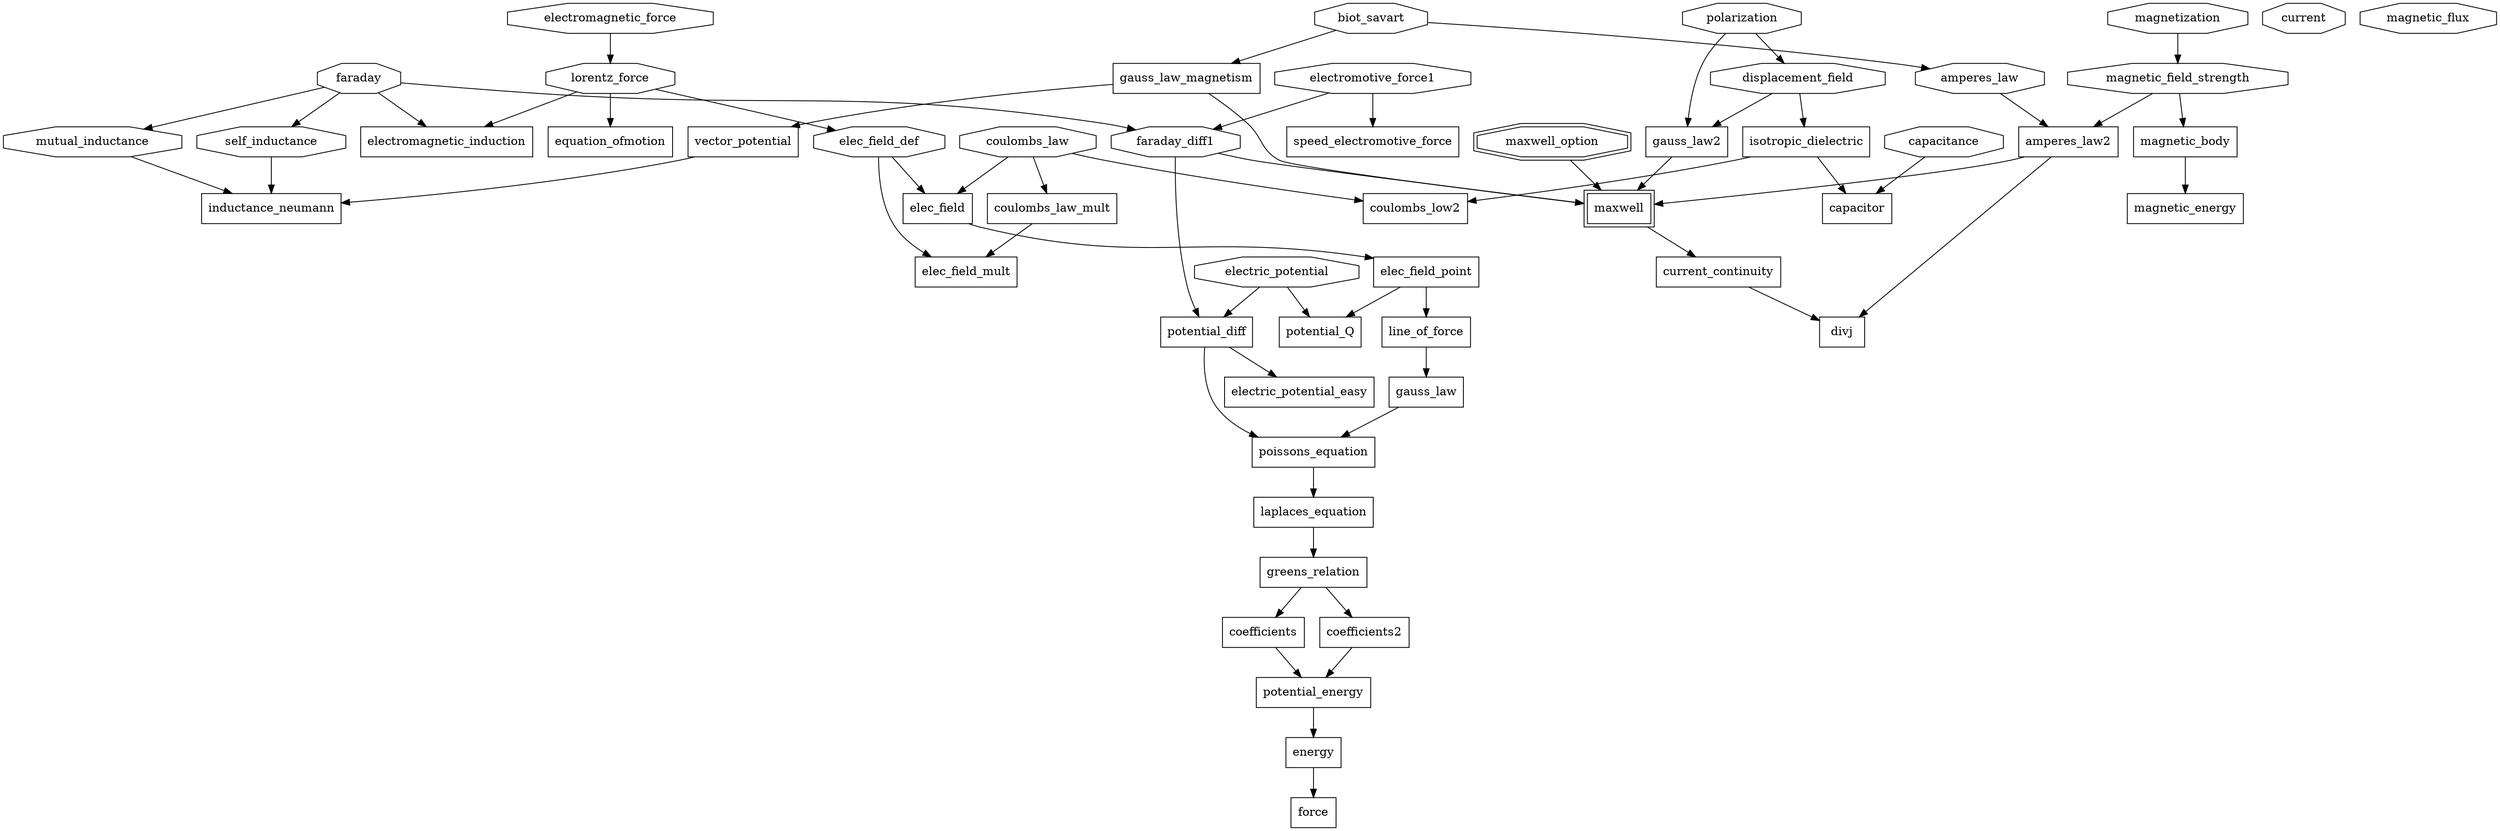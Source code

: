 // dot2tex -tmath --usepdflatex --autosize elec.dot > elec.tex
// pdflatex elec.tex -o elec.pdf
// convert -density 250 elec.pdf elec.jpg
// open ./elec.jpg
// http://www.fauskes.net/code/dot2tex/documentation/

digraph elec {
  d2ttikzedgelabels = true;
  d2tstyleonly = true;
  d2tdocpreamble = "\setlength{\paperwidth}{1200mm}    \
                    \setlength{\paperheight}{550mm}    \
                    \setlength{\pdfpagewidth}{\paperwidth}    \
                    \setlength{\pdfpageheight}{\paperheight}    \
                    \def\cells#1#2{\begin{tabular}{c}#1\\$\displaystyle#2$\end{tabular}}    \
                    \def\cell#1{\begin{tabular}{c}#1\end{tabular}}    \
                    \def\cellss#1#2#3{\begin{tabular}{c}#1\\$\displaystyle#2$\\$\displaystyle#3$\end{tabular}}    \
                    \def\cellsss#1#2#3#4{\begin{tabular}{c}#1\\$\displaystyle#2$\\$\displaystyle#3$\\$\displaystyle#4$\end{tabular}}    \
                    \def\cellssss#1#2#3#4#5{\begin{tabular}{c}#1\\$\displaystyle#2$\\$\displaystyle#3$\\$\displaystyle#4$\\$\displaystyle#5$\end{tabular}}    \
                    \def\dd{\mathrm{d}}    \
                    \def\abs#1{\left|#1\right|}    \
                    \def\curl{\mathop{\mathrm{curl}}}    \
                    \def\grad{\mathop{\mathrm{grad}}}    \
                    \def\diver{\mathop{\mathrm{div}}}";
  graph [
    concentrate = true
    ];
  node [
    shape=box,
    labelfloat = false
      ];
  edge [
    ];
  coulombs_law [ shape = octagon,
               texlbl = "\cells{ Coulomb's law }\
               { \mathbf F = \frac 1 {4\pi\varepsilon_0} \frac{\mathbf r_0 - \mathbf r_1}{{\abs{\mathbf r_0 - \mathbf r_1}}^3}  Q_0Q_1 }" ];
  coulombs_law_mult [ texlbl = "\cells{ Coulomb's law (multiple point charges)}\
  { \mathbf F = \frac {Q_0} {4\pi\varepsilon_0} \sum_i \frac{\mathbf r_0 - \mathbf r_i}{{\abs{\mathbf r_0 - \mathbf r_i}}^3} Q_i }" ];
  coulombs_low2 [ texlbl = "\cells{ Coulomb's law in dielectric }\
  { \mathbf F = \frac 1 {4\pi\varepsilon} \frac{\mathbf r_0 - \mathbf r_1}{{\abs{\mathbf r_0 - \mathbf r_1}}^3}  Q_0Q_1 }" ];
  elec_field [ texlbl = "\cells{Electric field}\
  { \mathbf E = \frac {Q_1} {4\pi\varepsilon_0} \frac{\mathbf r_0 - \mathbf r_1}{{\abs{\mathbf r_0 - \mathbf r_1}}^3}  } "];
  elec_field_point [ texlbl = "\cells{Electric field (a point charge)}\
  { \mathbf E = \frac {Q} {4\pi\varepsilon_0} \frac{1}{{r}^2}  } "];
  elec_field_mult [ texlbl = "\cells{Electric field (multiple point charges)}\
  { \mathbf E = \frac {1} {4\pi\varepsilon_0} \sum_i \frac{\mathbf r_0 - \mathbf r_i}{{\abs{\mathbf r_0 - \mathbf r_i}}^3} Q_i }" ];
  elec_field_def [ shape=octagon,
                 texlbl = "\cells{ Electric field }\
                 { \mathbf {E} = \frac {\mathbf F} {Q}}" ];
  line_of_force [ texlbl = "\cells { Line of force }\
  {Q/\varepsilon_0\text{ lines from charge }Q}" ];
  gauss_law [ texlbl = "\cellss{ Gauss's law }\
  { \text {Electric flux } \mathrm {\varPhi}_E = \oint_S \mathbf E \cdot \dd \mathbf {S}= \frac Q {\varepsilon_0} }\
  { \diver \mathbf E = \frac {\rho} {\varepsilon_0}} " ];
  poissons_equation [ texlbl = "\cells{ Poisson's equation }\
  { \nabla ^ 2 V = - \frac {\rho}{\varepsilon_0}}" ];
  laplaces_equation [ texlbl = "\cells{ Laplace's equation }\
  { \nabla ^ 2 V = 0 }" ];
  electric_potential [ shape = octagon,
                     texlbl = "\cellss { Electric potential }\
                     { V_{p_2p_1} = - \int_{p_1}^{p_2} \mathbf E \cdot \dd \mathbf S }\
  { V = - \int _{\infty} ^{p} \mathbf E \cdot \dd \mathbf S} " ];
  potential_diff [ texlbl = "\cellss { Electric field is conservative }\
  { \curl \mathbf E = 0 \text{ Kirchhoff's voltage law} }\
  { \mathbf E = -\grad V }" ];
  potential_Q [ texlbl = "\cells{ Electric potential due to a point charge }\
  { V = \frac {Q} {4\pi\varepsilon_0 r}} "];
  electric_potential_easy [ texlbl = "\cell{$E = \frac {V} {d}$}" ];
  coefficients [ texlbl = "\cellss{Coefficients of potential}\
  {\begin{pmatrix}V_1\\\vdots\\ V_n\end{pmatrix} = \
    \begin{pmatrix} p_{11} & \cdots & p_{1n} \\\
      \vdots &        & \vdots \\\
      p_{n1} & \cdots & p_{nn} \end{pmatrix}\
      \begin{pmatrix}Q_1 \\ \vdots \\ Q_n \end{pmatrix}}\
      {p_{ij} = p_{ji}}" ];
    coefficients2 [ texlbl = "\cellss{Coefficients of capacity}\
    {\begin{pmatrix}Q_1\\\vdots\\ Q_n\end{pmatrix} = \
      \begin{pmatrix} q_{11} & \cdots & q_{1n} \\\
        \vdots &        & \vdots \\\
        q_{n1} & \cdots & q_{nn} \end{pmatrix}\
        \begin{pmatrix}V_1 \\ \vdots \\ V_n \end{pmatrix}}\
        {q_{ij} = q_{ji}}" ];
      greens_relation [ texlbl = "\cells{Green's reciprocal relations}\
      {\sum Q_iV_i' = \sum Q_i'V_i}" ];
      potential_energy [ texlbl = "\cells{Potential energy}\
      {W = \frac 12 \sum_i\sum_j p_{ij} Q_i Q_j = \frac 12 \sum_i Q_i V_i = \frac 12 \sum_i\sum_j q_{ij} V_i V_j } " ];
      energy [ texlbl = "\cells {Energy per unit volume}\
      {\frac 1 2 \mathbf E \cdot \mathbf D}" ];
      force [ texlbl = "\cells {Force per unit area}\
      {f = \frac 1 2 \mathbf E \cdot \mathbf D}" ];

      polarization [ shape = octagon, texlbl = "\cells{Polarization density $\mathbf P$}\
      {\mathbf P=\rho_0 \delta \mathbf r \quad \rho_p=-\mathrm{div} \mathbf P \quad Q_p = -\int_S \mathbf P \cdot \dd \mathbf S}" ];
      gauss_law2 [ texlbl = "\cellsss{ Gauss's law in dielectric }\
      { \oint_S \mathbf E \cdot \dd \mathbf S = Q + Q_p = Q - \int_S \mathbf P \cdot \dd \mathbf S}\
      {\oint_S \mathbf D \cdot \dd \mathbf {S} = Q \quad \mathbf D = \varepsilon_0 \mathbf E + \mathbf P }\
      { \diver \mathbf D = \rho } " ];
      displacement_field [ shape = octagon, texlbl = "\cells {Electric displacement field $\mathbf D$}\
      {\mathbf D = \varepsilon_0 \mathbf E + \mathbf P} "];
      isotropic_dielectric [ texlbl = "\cellss{Isotropic dielectric}\
      {\mathbf P = \chi \mathbf E = \chi_s \varepsilon_0 \mathbf E}\
      {\mathbf D = \varepsilon \mathbf E = \varepsilon_0 \varepsilon_s \mathbf E}" ];
      capacitance [ shape = octagon, texlbl = "\cells{Capacitance}{ C = \frac Q V }" ];
      capacitor [ texlbl = "\cellss{Capacitor}\
      {V=Ed \quad D = \sigma \quad E = \frac D \varepsilon }\
      {V = \frac{Qd}{\varepsilon S} \quad C = \frac Q V = \frac {\varepsilon S} {d}}" ];

      current [ shape = octagon, texlbl = "\cells{Current}\
      {I = \frac{\dd Q} {\dd t} = \int_S \mathbf J \cdot \dd \mathbf S}"];
      //                             {\diver \mathbf J + \frac{\partial \rho}{\partial t}}" ];
      biot_savart [ shape = octagon, texlbl = "\cellss{Biot-Savart law}\
      {\delta \mathbf B = \frac {\mu_0}{4 \pi} \frac {I \dd \mathbf s \times \mathbf r}{r^3}}\
      {\mathbf B = \frac {\mu_0 I}{4 \pi} \int_C\frac{\dd \mathbf s \times \mathbf r}{r^3}} " ];
      amperes_law [ shape = octagon, texlbl = "\cellss{Ampere's circuital law}\
      {\oint_C \mathbf B \cdot \dd \mathbf s = \mu_0 I}\
      {\curl \mathbf B = \mu_0 \mathbf J}" ];
      magnetic_flux [ shape = octagon, texlbl = "\cells{Magnetic flux }\
      {\varPhi = \int_S \mathbf B \cdot \dd \mathbf S}" ];
      gauss_law_magnetism [ texlbl = "\cellss{Gauss's law for magnetism}\
      {\diver \mathbf B = 0}\
      { \varPhi = \oint_S \mathbf B \cdot \dd \mathbf S = 0} " ];
      vector_potential [ texlbl = "\cellss{Magnetic vector potential}\
      {\mathbf B = \curl \mathbf A \quad \diver \mathbf A = 0}\
      {\mathbf E = - \grad \mathbf V - \frac {\partial \mathbf A} {\partial t}}" ];
      amperes_law2 [ texlbl = "\cellss{Ampere's circuital law in magnetic body}\
      {\oint_C \mathbf H \cdot \dd \mathbf s = I_f}\
      {\curl \mathbf H = \mathbf {J_f}}" ];
      magnetic_body [ texlbl = "\cellss{Magnetic body}\
      {\mathbf M = \chi \mathbf H}\
      {\mathbf B = \mu \mathbf H = \mu_s \mu_0 \mathbf H}" ];
      magnetization [ shape = octagon, texlbl = "\cellss { Magnetization}\
      { \mathbf M = \Delta \mathbf m / \Delta v }\
      {\mathbf J_m = \curl \mathbf M \quad I_m = \oint_C \mathbf M \cdot \dd \mathbf s} "];
      magnetic_field_strength [ shape = octagon, texlbl = "\cells {Magnetic field strength}\
      {\mathbf H = \frac {\mathbf B} {\mu_0} - \mathbf M} " ];
      magnetic_energy [ texlbl = "\cellss{Energy stored in magnetic field}\
      {\omega_m = \frac 1 2 \mathbf H \cdot \mathbf B}\
      {\dd\omega_m = \mathbf H \cdot \dd \mathbf B} "];
      divj [ texlbl = "\cells{Kirchhoff's current law}\
      {\diver \mathbf J_f = 0}" ];

      coulombs_law -> coulombs_low2;
      coulombs_law -> coulombs_law_mult -> elec_field_mult;
      coulombs_law -> elec_field;
      electric_potential -> potential_diff -> electric_potential_easy;
      elec_field_def -> elec_field;
      elec_field_point -> potential_Q;
      elec_field_def -> elec_field_mult;
      potential_diff -> poissons_equation;
      electric_potential -> potential_Q;
      //  gauss_law -> gauss_law2;
      elec_field -> elec_field_point -> line_of_force -> gauss_law -> poissons_equation -> laplaces_equation -> greens_relation -> coefficients2 -> potential_energy;
      greens_relation -> coefficients -> potential_energy -> energy -> force;

      polarization -> gauss_law2;
      polarization -> displacement_field;
      displacement_field  -> gauss_law2;
      displacement_field -> isotropic_dielectric -> capacitor;
      capacitance -> capacitor;
      isotropic_dielectric -> coulombs_low2;
      biot_savart -> amperes_law -> amperes_law2 ->divj;
      biot_savart -> gauss_law_magnetism -> vector_potential;
      //  magnetic_flux -> gauss_law_magnetism;
      magnetic_field_strength -> magnetic_body -> magnetic_energy;
      magnetization -> magnetic_field_strength -> amperes_law2;

      //  gauss_law_magnetism -- gauss_law [ dir = none ];


      electromagnetic_force [ shape = octagon, texlbl = "\cellss{Electromagnetic force}\
      {\delta \mathbf F = I \delta \mathbf s \times \mathbf B}\
      {\mathbf F = \int_C I \dd \mathbf s \times \mathbf B}"];
      electromagnetic_induction [ texlbl = "\cells{Electromagnetic induction}\
      {e = -\int_S \frac{\partial \mathbf B}{\partial t}\cdot \dd \mathbf S+ \oint_C (\mathbf v \times \mathbf B) \cdot \dd \mathbf s} "];
      //                                               {\mathbf E = \mathbf v \times \mathbf B}" ];
      equation_ofmotion [ texlbl = "\cells{A charge's equation of motion}\
      {m \frac{\dd^2\mathbf r}{dt^2} = q(\mathbf E + \mathbf v \times \mathbf B)}" ];
      lorentz_force [ shape = octagon, texlbl = "\cells{Lorentz force}\
      {\mathbf F = q (\mathbf E + \mathbf v \times \mathbf B)} "];
      electromagnetic_force -> lorentz_force;
      lorentz_force -> elec_field_def;
      lorentz_force -> electromagnetic_induction;
      lorentz_force -> equation_ofmotion;
      faraday -> electromagnetic_induction;
      //  magnetic_flux -> electromagnetic_induction;


      faraday [ shape = octagon, texlbl = "\cells{Faraday's law of induction}\
      {e = -\frac{\dd \varPhi} {\dd t} = - N \frac {\dd\varphi} {\dd t}}"];
      //                            {\curl \mathbf E = - \frac {\partial \mathbf B} {\partial t}}" ];

      // Two definitions of electromotive force
      electromotive_force1 [ shape = octagon, texlbl = "\cells{Electoromotive force I}\
      {e = \oint_C \frac{\mathbf F}{q}\cdot \dd\mathbf s}"];
      //  electromotive_force2 [ shape = octagon, texlbl = "\cells{Electoromotive force II}\
      //                             {e = \oint_C \mathbf E \cdot \dd\mathbf s}"];

      faraday_diff1 [ shape = octagon, texlbl = "\cells{Faraday's law (differential form I)}\
      {\curl \mathbf E = - \frac{\partial \mathbf B}{\partial t}}" ];
      //  faraday_diff2 [ texlbl = "\cells{Faraday's law (differential form II)}\
      //                         {\curl \mathbf E = - \frac{\partial \mathbf B}{\partial t} + \curl (\mathbf v \times \mathbf B) }" ];
      speed_electromotive_force [ texlbl = "\cells{Speed EMF (?)}\
      {\mathbf E_s = \mathbf v \times \mathbf B}" ];
      electromotive_force1 -> faraday_diff1;
      electromotive_force1 -> speed_electromotive_force;
      faraday -> faraday_diff1 -> potential_diff;

      //  electromotive_force2 -> faraday_diff2;
      //  faraday -> faraday_diff2;


      self_inductance [ shape = octagon, texlbl = "\cellss{Self inductance}\
      {\varPhi = L I} {e = -\frac{\dd\varPhi}{\dd t} = -L\frac{\dd I}{\dd t}} " ];
      faraday -> self_inductance;

      mutual_inductance [ shape = octagon, texlbl = "\cellss {Mutual inductance}\
      {\varPhi_{12} = M_{12} I_2 \quad \varPhi_{21} = M_{21} I_1}\
      {M = M_{12} = M_{21}}"];
      faraday -> mutual_inductance;

      inductance_neumann [ texlbl = "\cellss{Neumann formula}\
      {M = \frac {\mu}{4\pi} \oint_{C_1} \oint_{C_2} \frac {\dd\mathbf s_1 \cdot \dd \mathbf s_2} r} \
      {L = \frac {\mu}{4\pi} \oint_{C} \oint_{C} \frac {\dd\mathbf s \cdot \dd \mathbf {s'}} r}"];
      vector_potential -> inductance_neumann;
      self_inductance -> inductance_neumann ;
      mutual_inductance -> inductance_neumann ;



      maxwell [ peripheries = 2, texlbl = "\cellssss{Maxwell's equation}\
      {\curl \mathbf H = \mathbf J + \frac {\partial \mathbf D} {\partial t}}\
      {\curl \mathbf E = - \frac {\partial \mathbf B}{\partial t}}\
      {\diver \mathbf D = \rho}\
      {\diver \mathbf B = 0}" ];
      maxwell_option [ peripheries = 2, shape = octagon, texlbl = "\cellss{Homogeneous material}\
      {\mathbf D = \varepsilon \mathbf E}\
      {\mathbf B = \mu \mathbf H} "];
      amperes_law2 -> maxwell;
      faraday_diff1 -> maxwell;
      gauss_law2 -> maxwell;
      gauss_law_magnetism -> maxwell;
      maxwell_option -> maxwell;
      //  magnetic_body -> maxwell_option ;
      //  isotropic_dielectric -> maxwell_option ;


      //  energy -- magnetic_energy [ style = dashed , dir = none];
      //  magnetic_body -- isotropic_dielectric [ style = dashed , dir = none];
      //  gauss_law_magnetism -- gauss_law2 [ style = dashed , dir = none];


      current_continuity [ texlbl = "\cells{Current continuity}\
      {\diver \mathbf J + \frac{\partial \rho}{\partial t} = 0} "];
      maxwell -> current_continuity -> divj;



}


